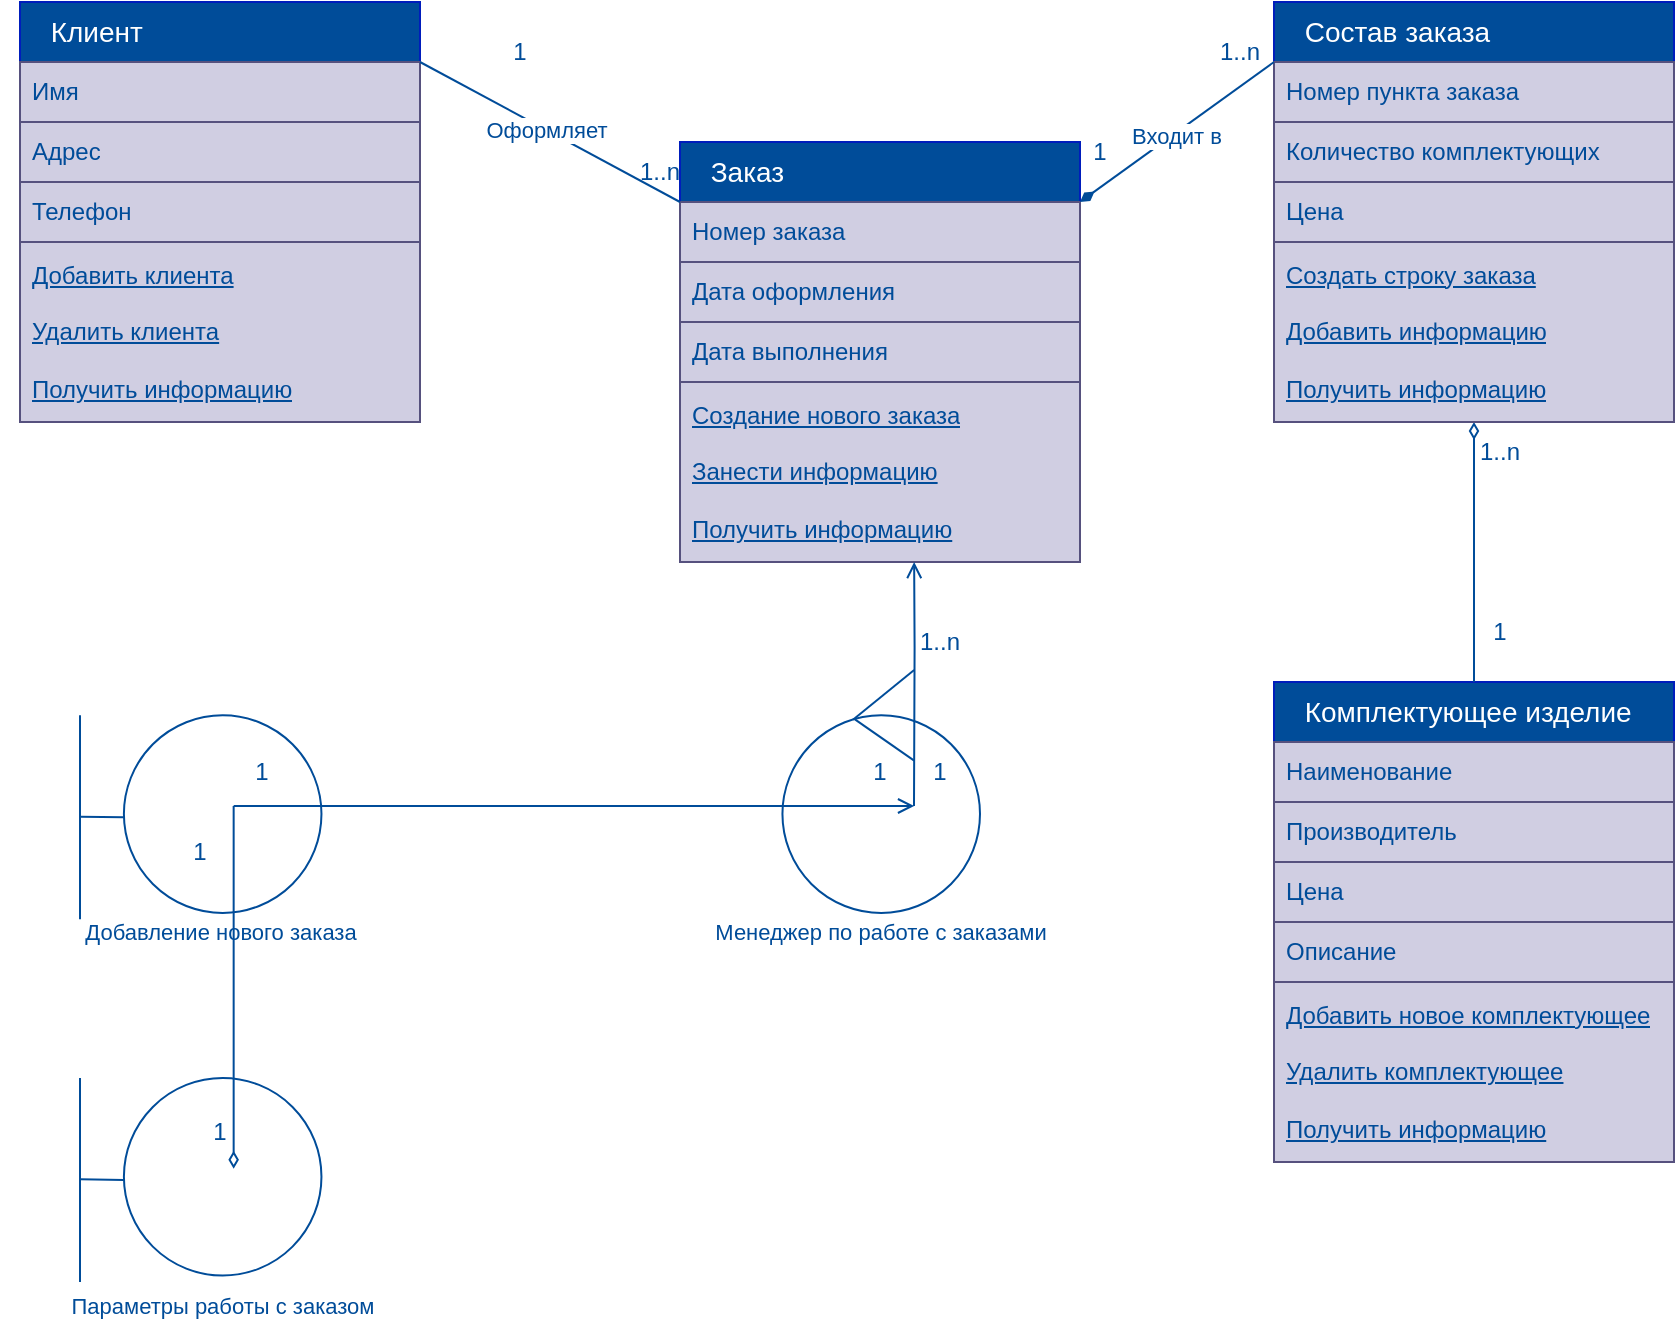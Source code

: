 <mxfile version="24.7.17">
  <diagram name="Страница — 1" id="5SwPczEOXvC55ZujS5_h">
    <mxGraphModel dx="1523" dy="462" grid="1" gridSize="10" guides="1" tooltips="1" connect="1" arrows="1" fold="1" page="1" pageScale="1" pageWidth="827" pageHeight="1169" math="0" shadow="0">
      <root>
        <mxCell id="0" />
        <mxCell id="1" parent="0" />
        <mxCell id="8XaKW5biIzYwm1Ug5PzD-28" value="" style="group" parent="1" vertex="1" connectable="0">
          <mxGeometry x="627" y="370" width="200" height="240" as="geometry" />
        </mxCell>
        <mxCell id="8XaKW5biIzYwm1Ug5PzD-22" value="&amp;nbsp; &amp;nbsp; &lt;font style=&quot;font-size: 14px;&quot;&gt;Комплектующее изделие&lt;/font&gt;" style="swimlane;fontStyle=0;childLayout=stackLayout;horizontal=1;startSize=30;horizontalStack=0;resizeParent=1;resizeParentMax=0;resizeLast=0;collapsible=1;marginBottom=0;whiteSpace=wrap;html=1;fillColor=#004C99;fontColor=#ffffff;strokeColor=#001DBC;align=left;" parent="8XaKW5biIzYwm1Ug5PzD-28" vertex="1">
          <mxGeometry width="200" height="120" as="geometry">
            <mxRectangle x="170" y="60" width="80" height="30" as="alternateBounds" />
          </mxGeometry>
        </mxCell>
        <mxCell id="8XaKW5biIzYwm1Ug5PzD-23" value="&lt;font color=&quot;#004c99&quot;&gt;Наименование&lt;/font&gt;" style="text;strokeColor=#56517e;fillColor=#d0cee2;align=left;verticalAlign=middle;spacingLeft=4;spacingRight=4;overflow=hidden;points=[[0,0.5],[1,0.5]];portConstraint=eastwest;rotatable=0;whiteSpace=wrap;html=1;" parent="8XaKW5biIzYwm1Ug5PzD-22" vertex="1">
          <mxGeometry y="30" width="200" height="30" as="geometry" />
        </mxCell>
        <mxCell id="8XaKW5biIzYwm1Ug5PzD-24" value="&lt;font color=&quot;#004c99&quot;&gt;Производитель&lt;/font&gt;" style="text;strokeColor=#56517e;fillColor=#d0cee2;align=left;verticalAlign=middle;spacingLeft=4;spacingRight=4;overflow=hidden;points=[[0,0.5],[1,0.5]];portConstraint=eastwest;rotatable=0;whiteSpace=wrap;html=1;" parent="8XaKW5biIzYwm1Ug5PzD-22" vertex="1">
          <mxGeometry y="60" width="200" height="30" as="geometry" />
        </mxCell>
        <mxCell id="8XaKW5biIzYwm1Ug5PzD-25" value="&lt;font color=&quot;#004c99&quot;&gt;Цена&lt;/font&gt;" style="text;strokeColor=#56517e;fillColor=#d0cee2;align=left;verticalAlign=middle;spacingLeft=4;spacingRight=4;overflow=hidden;points=[[0,0.5],[1,0.5]];portConstraint=eastwest;rotatable=0;whiteSpace=wrap;html=1;" parent="8XaKW5biIzYwm1Ug5PzD-22" vertex="1">
          <mxGeometry y="90" width="200" height="30" as="geometry" />
        </mxCell>
        <mxCell id="8XaKW5biIzYwm1Ug5PzD-26" value="&lt;font color=&quot;#004c99&quot;&gt;&lt;u&gt;Добавить новое комплектующее&lt;/u&gt;&lt;/font&gt;&lt;br&gt;&lt;div&gt;&lt;br&gt;&lt;/div&gt;&lt;div&gt;&lt;font color=&quot;#004c99&quot;&gt;&lt;u&gt;Удалить комплектующее&lt;/u&gt;&lt;/font&gt;&lt;/div&gt;&lt;div&gt;&lt;u style=&quot;color: rgb(0, 76, 153); background-color: initial;&quot;&gt;&lt;br&gt;&lt;/u&gt;&lt;/div&gt;&lt;div&gt;&lt;u style=&quot;color: rgb(0, 76, 153); background-color: initial;&quot;&gt;Получить информацию&lt;/u&gt;&lt;br&gt;&lt;/div&gt;" style="text;strokeColor=#56517e;fillColor=#d0cee2;align=left;verticalAlign=middle;spacingLeft=4;spacingRight=4;overflow=hidden;points=[[0,0.5],[1,0.5]];portConstraint=eastwest;rotatable=0;whiteSpace=wrap;html=1;" parent="8XaKW5biIzYwm1Ug5PzD-28" vertex="1">
          <mxGeometry y="150" width="200" height="90" as="geometry" />
        </mxCell>
        <mxCell id="8XaKW5biIzYwm1Ug5PzD-27" value="&lt;font color=&quot;#004c99&quot;&gt;Описание&lt;/font&gt;" style="text;strokeColor=#56517e;fillColor=#d0cee2;align=left;verticalAlign=middle;spacingLeft=4;spacingRight=4;overflow=hidden;points=[[0,0.5],[1,0.5]];portConstraint=eastwest;rotatable=0;whiteSpace=wrap;html=1;" parent="8XaKW5biIzYwm1Ug5PzD-28" vertex="1">
          <mxGeometry y="120" width="200" height="30" as="geometry" />
        </mxCell>
        <mxCell id="8XaKW5biIzYwm1Ug5PzD-29" value="" style="group" parent="1" vertex="1" connectable="0">
          <mxGeometry x="330" y="100" width="200" height="210" as="geometry" />
        </mxCell>
        <mxCell id="8XaKW5biIzYwm1Ug5PzD-8" value="&amp;nbsp; &amp;nbsp; &lt;font style=&quot;font-size: 14px;&quot;&gt;Заказ&lt;/font&gt;" style="swimlane;fontStyle=0;childLayout=stackLayout;horizontal=1;startSize=30;horizontalStack=0;resizeParent=1;resizeParentMax=0;resizeLast=0;collapsible=1;marginBottom=0;whiteSpace=wrap;html=1;fillColor=#004C99;fontColor=#ffffff;strokeColor=#001DBC;align=left;" parent="8XaKW5biIzYwm1Ug5PzD-29" vertex="1">
          <mxGeometry width="200" height="120" as="geometry">
            <mxRectangle x="170" y="60" width="80" height="30" as="alternateBounds" />
          </mxGeometry>
        </mxCell>
        <mxCell id="8XaKW5biIzYwm1Ug5PzD-9" value="&lt;font color=&quot;#004c99&quot;&gt;Номер заказа&lt;/font&gt;" style="text;strokeColor=#56517e;fillColor=#d0cee2;align=left;verticalAlign=middle;spacingLeft=4;spacingRight=4;overflow=hidden;points=[[0,0.5],[1,0.5]];portConstraint=eastwest;rotatable=0;whiteSpace=wrap;html=1;" parent="8XaKW5biIzYwm1Ug5PzD-8" vertex="1">
          <mxGeometry y="30" width="200" height="30" as="geometry" />
        </mxCell>
        <mxCell id="8XaKW5biIzYwm1Ug5PzD-10" value="&lt;font color=&quot;#004c99&quot;&gt;Дата оформления&lt;/font&gt;" style="text;strokeColor=#56517e;fillColor=#d0cee2;align=left;verticalAlign=middle;spacingLeft=4;spacingRight=4;overflow=hidden;points=[[0,0.5],[1,0.5]];portConstraint=eastwest;rotatable=0;whiteSpace=wrap;html=1;" parent="8XaKW5biIzYwm1Ug5PzD-8" vertex="1">
          <mxGeometry y="60" width="200" height="30" as="geometry" />
        </mxCell>
        <mxCell id="8XaKW5biIzYwm1Ug5PzD-11" value="&lt;font color=&quot;#004c99&quot;&gt;Дата выполнения&lt;/font&gt;" style="text;strokeColor=#56517e;fillColor=#d0cee2;align=left;verticalAlign=middle;spacingLeft=4;spacingRight=4;overflow=hidden;points=[[0,0.5],[1,0.5]];portConstraint=eastwest;rotatable=0;whiteSpace=wrap;html=1;" parent="8XaKW5biIzYwm1Ug5PzD-8" vertex="1">
          <mxGeometry y="90" width="200" height="30" as="geometry" />
        </mxCell>
        <mxCell id="8XaKW5biIzYwm1Ug5PzD-12" value="&lt;font color=&quot;#004c99&quot;&gt;&lt;u&gt;Создание нового заказа&lt;/u&gt;&lt;/font&gt;&lt;div&gt;&lt;br&gt;&lt;/div&gt;&lt;div&gt;&lt;font color=&quot;#004c99&quot;&gt;&lt;u&gt;Занести информацию&lt;/u&gt;&lt;/font&gt;&lt;/div&gt;&lt;div&gt;&lt;u style=&quot;color: rgb(0, 76, 153); background-color: initial;&quot;&gt;&lt;br&gt;&lt;/u&gt;&lt;/div&gt;&lt;div&gt;&lt;u style=&quot;color: rgb(0, 76, 153); background-color: initial;&quot;&gt;Получить информацию&lt;/u&gt;&lt;br&gt;&lt;/div&gt;" style="text;strokeColor=#56517e;fillColor=#d0cee2;align=left;verticalAlign=middle;spacingLeft=4;spacingRight=4;overflow=hidden;points=[[0,0.5],[1,0.5]];portConstraint=eastwest;rotatable=0;whiteSpace=wrap;html=1;" parent="8XaKW5biIzYwm1Ug5PzD-29" vertex="1">
          <mxGeometry y="120" width="200" height="90" as="geometry" />
        </mxCell>
        <mxCell id="8XaKW5biIzYwm1Ug5PzD-30" style="edgeStyle=orthogonalEdgeStyle;rounded=0;orthogonalLoop=1;jettySize=auto;html=1;exitX=0.5;exitY=0;exitDx=0;exitDy=0;endArrow=diamondThin;endFill=0;fillColor=#b1ddf0;strokeColor=#004C99;entryX=0.5;entryY=1;entryDx=0;entryDy=0;entryPerimeter=0;" parent="1" source="8XaKW5biIzYwm1Ug5PzD-22" target="8XaKW5biIzYwm1Ug5PzD-21" edge="1">
          <mxGeometry relative="1" as="geometry">
            <mxPoint x="720" y="290" as="targetPoint" />
          </mxGeometry>
        </mxCell>
        <mxCell id="8XaKW5biIzYwm1Ug5PzD-31" value="1" style="text;html=1;align=center;verticalAlign=middle;whiteSpace=wrap;rounded=0;fillColor=none;fontColor=#004C99;" parent="1" vertex="1">
          <mxGeometry x="710" y="330" width="60" height="30" as="geometry" />
        </mxCell>
        <mxCell id="8XaKW5biIzYwm1Ug5PzD-32" value="1..n" style="text;html=1;align=center;verticalAlign=middle;whiteSpace=wrap;rounded=0;fillColor=none;fontColor=#004C99;" parent="1" vertex="1">
          <mxGeometry x="710" y="240" width="60" height="30" as="geometry" />
        </mxCell>
        <mxCell id="8XaKW5biIzYwm1Ug5PzD-33" value="" style="group" parent="1" vertex="1" connectable="0">
          <mxGeometry x="627" y="30" width="200" height="210" as="geometry" />
        </mxCell>
        <mxCell id="8XaKW5biIzYwm1Ug5PzD-17" value="&amp;nbsp; &amp;nbsp; &lt;font style=&quot;font-size: 14px;&quot;&gt;Состав заказа&lt;/font&gt;" style="swimlane;fontStyle=0;childLayout=stackLayout;horizontal=1;startSize=30;horizontalStack=0;resizeParent=1;resizeParentMax=0;resizeLast=0;collapsible=1;marginBottom=0;whiteSpace=wrap;html=1;fillColor=#004C99;fontColor=#ffffff;strokeColor=#001DBC;align=left;" parent="8XaKW5biIzYwm1Ug5PzD-33" vertex="1">
          <mxGeometry width="200" height="120" as="geometry">
            <mxRectangle x="170" y="60" width="80" height="30" as="alternateBounds" />
          </mxGeometry>
        </mxCell>
        <mxCell id="8XaKW5biIzYwm1Ug5PzD-18" value="&lt;font color=&quot;#004c99&quot;&gt;Номер пункта заказа&lt;/font&gt;" style="text;strokeColor=#56517e;fillColor=#d0cee2;align=left;verticalAlign=middle;spacingLeft=4;spacingRight=4;overflow=hidden;points=[[0,0.5],[1,0.5]];portConstraint=eastwest;rotatable=0;whiteSpace=wrap;html=1;" parent="8XaKW5biIzYwm1Ug5PzD-17" vertex="1">
          <mxGeometry y="30" width="200" height="30" as="geometry" />
        </mxCell>
        <mxCell id="8XaKW5biIzYwm1Ug5PzD-19" value="&lt;font color=&quot;#004c99&quot;&gt;Количество комплектующих&lt;/font&gt;" style="text;strokeColor=#56517e;fillColor=#d0cee2;align=left;verticalAlign=middle;spacingLeft=4;spacingRight=4;overflow=hidden;points=[[0,0.5],[1,0.5]];portConstraint=eastwest;rotatable=0;whiteSpace=wrap;html=1;" parent="8XaKW5biIzYwm1Ug5PzD-17" vertex="1">
          <mxGeometry y="60" width="200" height="30" as="geometry" />
        </mxCell>
        <mxCell id="8XaKW5biIzYwm1Ug5PzD-20" value="&lt;font color=&quot;#004c99&quot;&gt;Цена&lt;/font&gt;" style="text;strokeColor=#56517e;fillColor=#d0cee2;align=left;verticalAlign=middle;spacingLeft=4;spacingRight=4;overflow=hidden;points=[[0,0.5],[1,0.5]];portConstraint=eastwest;rotatable=0;whiteSpace=wrap;html=1;" parent="8XaKW5biIzYwm1Ug5PzD-17" vertex="1">
          <mxGeometry y="90" width="200" height="30" as="geometry" />
        </mxCell>
        <mxCell id="8XaKW5biIzYwm1Ug5PzD-21" value="&lt;font color=&quot;#004c99&quot;&gt;&lt;u&gt;Создать строку заказа&lt;/u&gt;&lt;/font&gt;&lt;div&gt;&lt;br&gt;&lt;/div&gt;&lt;div&gt;&lt;font color=&quot;#004c99&quot;&gt;&lt;u&gt;Добавить информацию&lt;/u&gt;&lt;/font&gt;&lt;/div&gt;&lt;div&gt;&lt;u style=&quot;color: rgb(0, 76, 153); background-color: initial;&quot;&gt;&lt;br&gt;&lt;/u&gt;&lt;/div&gt;&lt;div&gt;&lt;u style=&quot;color: rgb(0, 76, 153); background-color: initial;&quot;&gt;Получить информацию&lt;/u&gt;&lt;br&gt;&lt;/div&gt;" style="text;strokeColor=#56517e;fillColor=#d0cee2;align=left;verticalAlign=middle;spacingLeft=4;spacingRight=4;overflow=hidden;points=[[0,0.5],[1,0.5]];portConstraint=eastwest;rotatable=0;whiteSpace=wrap;html=1;" parent="8XaKW5biIzYwm1Ug5PzD-33" vertex="1">
          <mxGeometry y="120" width="200" height="90" as="geometry" />
        </mxCell>
        <mxCell id="8XaKW5biIzYwm1Ug5PzD-34" value="" style="group" parent="1" vertex="1" connectable="0">
          <mxGeometry y="30" width="200" height="210" as="geometry" />
        </mxCell>
        <mxCell id="8XaKW5biIzYwm1Ug5PzD-2" value="&amp;nbsp; &amp;nbsp; &lt;font style=&quot;font-size: 14px;&quot;&gt;Клиент&lt;/font&gt;" style="swimlane;fontStyle=0;childLayout=stackLayout;horizontal=1;startSize=30;horizontalStack=0;resizeParent=1;resizeParentMax=0;resizeLast=0;collapsible=1;marginBottom=0;whiteSpace=wrap;html=1;fillColor=#004C99;fontColor=#ffffff;strokeColor=#001DBC;align=left;" parent="8XaKW5biIzYwm1Ug5PzD-34" vertex="1">
          <mxGeometry width="200" height="120" as="geometry">
            <mxRectangle x="170" y="60" width="80" height="30" as="alternateBounds" />
          </mxGeometry>
        </mxCell>
        <mxCell id="8XaKW5biIzYwm1Ug5PzD-3" value="&lt;font color=&quot;#004c99&quot;&gt;Имя&lt;/font&gt;" style="text;strokeColor=#56517e;fillColor=#d0cee2;align=left;verticalAlign=middle;spacingLeft=4;spacingRight=4;overflow=hidden;points=[[0,0.5],[1,0.5]];portConstraint=eastwest;rotatable=0;whiteSpace=wrap;html=1;" parent="8XaKW5biIzYwm1Ug5PzD-2" vertex="1">
          <mxGeometry y="30" width="200" height="30" as="geometry" />
        </mxCell>
        <mxCell id="8XaKW5biIzYwm1Ug5PzD-4" value="&lt;font color=&quot;#004c99&quot;&gt;Адрес&lt;/font&gt;" style="text;strokeColor=#56517e;fillColor=#d0cee2;align=left;verticalAlign=middle;spacingLeft=4;spacingRight=4;overflow=hidden;points=[[0,0.5],[1,0.5]];portConstraint=eastwest;rotatable=0;whiteSpace=wrap;html=1;" parent="8XaKW5biIzYwm1Ug5PzD-2" vertex="1">
          <mxGeometry y="60" width="200" height="30" as="geometry" />
        </mxCell>
        <mxCell id="8XaKW5biIzYwm1Ug5PzD-5" value="&lt;font color=&quot;#004c99&quot;&gt;Телефон&lt;/font&gt;" style="text;strokeColor=#56517e;fillColor=#d0cee2;align=left;verticalAlign=middle;spacingLeft=4;spacingRight=4;overflow=hidden;points=[[0,0.5],[1,0.5]];portConstraint=eastwest;rotatable=0;whiteSpace=wrap;html=1;" parent="8XaKW5biIzYwm1Ug5PzD-2" vertex="1">
          <mxGeometry y="90" width="200" height="30" as="geometry" />
        </mxCell>
        <mxCell id="8XaKW5biIzYwm1Ug5PzD-7" value="&lt;font color=&quot;#004c99&quot;&gt;&lt;u&gt;Добавить клиента&lt;/u&gt;&lt;/font&gt;&lt;div&gt;&lt;br&gt;&lt;/div&gt;&lt;div&gt;&lt;font color=&quot;#004c99&quot;&gt;&lt;u&gt;Удалить клиента&lt;/u&gt;&lt;/font&gt;&lt;/div&gt;&lt;div&gt;&lt;u style=&quot;color: rgb(0, 76, 153); background-color: initial;&quot;&gt;&lt;br&gt;&lt;/u&gt;&lt;/div&gt;&lt;div&gt;&lt;u style=&quot;color: rgb(0, 76, 153); background-color: initial;&quot;&gt;Получить информацию&lt;/u&gt;&lt;br&gt;&lt;/div&gt;" style="text;strokeColor=#56517e;fillColor=#d0cee2;align=left;verticalAlign=middle;spacingLeft=4;spacingRight=4;overflow=hidden;points=[[0,0.5],[1,0.5]];portConstraint=eastwest;rotatable=0;whiteSpace=wrap;html=1;" parent="8XaKW5biIzYwm1Ug5PzD-34" vertex="1">
          <mxGeometry y="120" width="200" height="90" as="geometry" />
        </mxCell>
        <mxCell id="8XaKW5biIzYwm1Ug5PzD-36" value="" style="endArrow=diamondThin;html=1;rounded=0;endFill=1;strokeColor=#004C99;entryX=1;entryY=0.25;entryDx=0;entryDy=0;exitX=0;exitY=0.25;exitDx=0;exitDy=0;" parent="1" source="8XaKW5biIzYwm1Ug5PzD-17" target="8XaKW5biIzYwm1Ug5PzD-8" edge="1">
          <mxGeometry width="50" height="50" relative="1" as="geometry">
            <mxPoint x="570" y="100" as="sourcePoint" />
            <mxPoint x="610" y="110" as="targetPoint" />
          </mxGeometry>
        </mxCell>
        <mxCell id="8XaKW5biIzYwm1Ug5PzD-41" value="Входит в" style="edgeLabel;html=1;align=center;verticalAlign=middle;resizable=0;points=[];fontColor=#004C99;" parent="8XaKW5biIzYwm1Ug5PzD-36" vertex="1" connectable="0">
          <mxGeometry x="0.047" relative="1" as="geometry">
            <mxPoint x="1" as="offset" />
          </mxGeometry>
        </mxCell>
        <mxCell id="8XaKW5biIzYwm1Ug5PzD-38" value="1" style="text;html=1;align=center;verticalAlign=middle;whiteSpace=wrap;rounded=0;fillColor=none;fontColor=#004C99;" parent="1" vertex="1">
          <mxGeometry x="510" y="90" width="60" height="30" as="geometry" />
        </mxCell>
        <mxCell id="8XaKW5biIzYwm1Ug5PzD-42" value="1..n" style="text;html=1;align=center;verticalAlign=middle;whiteSpace=wrap;rounded=0;fillColor=none;fontColor=#004C99;" parent="1" vertex="1">
          <mxGeometry x="580" y="40" width="60" height="30" as="geometry" />
        </mxCell>
        <mxCell id="8XaKW5biIzYwm1Ug5PzD-43" value="" style="endArrow=none;html=1;rounded=0;endFill=0;strokeColor=#004C99;entryX=1;entryY=0.25;entryDx=0;entryDy=0;exitX=0;exitY=0.25;exitDx=0;exitDy=0;" parent="1" source="8XaKW5biIzYwm1Ug5PzD-8" target="8XaKW5biIzYwm1Ug5PzD-2" edge="1">
          <mxGeometry width="50" height="50" relative="1" as="geometry">
            <mxPoint x="367" y="20" as="sourcePoint" />
            <mxPoint x="270" y="90" as="targetPoint" />
          </mxGeometry>
        </mxCell>
        <mxCell id="8XaKW5biIzYwm1Ug5PzD-44" value="Оформляет" style="edgeLabel;html=1;align=center;verticalAlign=middle;resizable=0;points=[];fontColor=#004C99;" parent="8XaKW5biIzYwm1Ug5PzD-43" vertex="1" connectable="0">
          <mxGeometry x="0.047" relative="1" as="geometry">
            <mxPoint x="1" as="offset" />
          </mxGeometry>
        </mxCell>
        <mxCell id="8XaKW5biIzYwm1Ug5PzD-45" value="1" style="text;html=1;align=center;verticalAlign=middle;whiteSpace=wrap;rounded=0;fillColor=none;fontColor=#004C99;" parent="1" vertex="1">
          <mxGeometry x="220" y="40" width="60" height="30" as="geometry" />
        </mxCell>
        <mxCell id="8XaKW5biIzYwm1Ug5PzD-46" value="1..n" style="text;html=1;align=center;verticalAlign=middle;whiteSpace=wrap;rounded=0;fillColor=none;fontColor=#004C99;" parent="1" vertex="1">
          <mxGeometry x="290" y="100" width="60" height="30" as="geometry" />
        </mxCell>
        <mxCell id="Ki1ZgbItb7ZT2UMGzOWh-1" value="" style="ellipse;whiteSpace=wrap;html=1;aspect=fixed;fillColor=none;strokeColor=#004C99;movable=0;resizable=0;rotatable=0;deletable=0;editable=0;locked=1;connectable=0;" parent="1" vertex="1">
          <mxGeometry x="381.22" y="386.667" width="98.78" height="98.78" as="geometry" />
        </mxCell>
        <mxCell id="Ki1ZgbItb7ZT2UMGzOWh-3" value="" style="endArrow=open;html=1;rounded=0;entryX=0.569;entryY=1.025;entryDx=0;entryDy=0;entryPerimeter=0;endFill=0;strokeColor=#004C99;" parent="1" edge="1">
          <mxGeometry width="50" height="50" relative="1" as="geometry">
            <mxPoint x="447" y="432" as="sourcePoint" />
            <mxPoint x="447.073" y="310" as="targetPoint" />
            <Array as="points">
              <mxPoint x="447.293" y="352.783" />
            </Array>
          </mxGeometry>
        </mxCell>
        <mxCell id="uqoiniOSmbgr6Ab_9YfZ-2" value="" style="endArrow=none;html=1;rounded=0;strokeColor=#004C99;exitX=0.357;exitY=0.022;exitDx=0;exitDy=0;exitPerimeter=0;" edge="1" parent="1" source="Ki1ZgbItb7ZT2UMGzOWh-1">
          <mxGeometry width="50" height="50" relative="1" as="geometry">
            <mxPoint x="419.634" y="386.667" as="sourcePoint" />
            <mxPoint x="447.073" y="364" as="targetPoint" />
          </mxGeometry>
        </mxCell>
        <mxCell id="uqoiniOSmbgr6Ab_9YfZ-3" value="" style="endArrow=none;html=1;rounded=0;strokeColor=#004C99;exitX=0.365;exitY=0.019;exitDx=0;exitDy=0;exitPerimeter=0;" edge="1" parent="1" source="Ki1ZgbItb7ZT2UMGzOWh-1">
          <mxGeometry width="50" height="50" relative="1" as="geometry">
            <mxPoint x="410.64" y="411.462" as="sourcePoint" />
            <mxPoint x="447.073" y="409.333" as="targetPoint" />
          </mxGeometry>
        </mxCell>
        <mxCell id="uqoiniOSmbgr6Ab_9YfZ-4" value="" style="ellipse;whiteSpace=wrap;html=1;aspect=fixed;fillColor=none;strokeColor=#004C99;movable=1;resizable=1;rotatable=1;deletable=1;editable=1;locked=0;connectable=1;" vertex="1" parent="1">
          <mxGeometry x="51.951" y="386.667" width="98.78" height="98.78" as="geometry" />
        </mxCell>
        <mxCell id="uqoiniOSmbgr6Ab_9YfZ-5" value="" style="endArrow=open;html=1;rounded=0;endFill=0;strokeColor=#004C99;" edge="1" parent="1">
          <mxGeometry width="50" height="50" relative="1" as="geometry">
            <mxPoint x="106.829" y="432" as="sourcePoint" />
            <mxPoint x="447.073" y="432" as="targetPoint" />
          </mxGeometry>
        </mxCell>
        <mxCell id="uqoiniOSmbgr6Ab_9YfZ-6" value="" style="ellipse;whiteSpace=wrap;html=1;aspect=fixed;fillColor=none;strokeColor=#004C99;movable=1;resizable=1;rotatable=1;deletable=1;editable=1;locked=0;connectable=1;" vertex="1" parent="1">
          <mxGeometry x="51.951" y="568" width="98.78" height="98.78" as="geometry" />
        </mxCell>
        <mxCell id="uqoiniOSmbgr6Ab_9YfZ-8" value="" style="endArrow=diamondThin;html=1;rounded=0;endFill=0;strokeColor=#004C99;" edge="1" parent="1">
          <mxGeometry width="50" height="50" relative="1" as="geometry">
            <mxPoint x="106.829" y="432" as="sourcePoint" />
            <mxPoint x="106.829" y="613.333" as="targetPoint" />
          </mxGeometry>
        </mxCell>
        <mxCell id="uqoiniOSmbgr6Ab_9YfZ-11" value="" style="group" vertex="1" connectable="0" parent="1">
          <mxGeometry x="30" y="568" width="21.951" height="102" as="geometry" />
        </mxCell>
        <mxCell id="uqoiniOSmbgr6Ab_9YfZ-9" value="" style="endArrow=none;html=1;rounded=0;strokeColor=#004C99;" edge="1" parent="uqoiniOSmbgr6Ab_9YfZ-11">
          <mxGeometry width="50" height="50" relative="1" as="geometry">
            <mxPoint y="102" as="sourcePoint" />
            <mxPoint as="targetPoint" />
          </mxGeometry>
        </mxCell>
        <mxCell id="uqoiniOSmbgr6Ab_9YfZ-10" value="" style="endArrow=none;html=1;rounded=0;strokeColor=#004C99;" edge="1" parent="uqoiniOSmbgr6Ab_9YfZ-11">
          <mxGeometry width="50" height="50" relative="1" as="geometry">
            <mxPoint y="50.671" as="sourcePoint" />
            <mxPoint x="21.951" y="51" as="targetPoint" />
          </mxGeometry>
        </mxCell>
        <mxCell id="uqoiniOSmbgr6Ab_9YfZ-12" value="" style="group" vertex="1" connectable="0" parent="1">
          <mxGeometry x="30" y="386.667" width="21.951" height="102" as="geometry" />
        </mxCell>
        <mxCell id="uqoiniOSmbgr6Ab_9YfZ-13" value="" style="endArrow=none;html=1;rounded=0;strokeColor=#004C99;" edge="1" parent="uqoiniOSmbgr6Ab_9YfZ-12">
          <mxGeometry width="50" height="50" relative="1" as="geometry">
            <mxPoint y="102" as="sourcePoint" />
            <mxPoint as="targetPoint" />
          </mxGeometry>
        </mxCell>
        <mxCell id="uqoiniOSmbgr6Ab_9YfZ-14" value="" style="endArrow=none;html=1;rounded=0;strokeColor=#004C99;" edge="1" parent="uqoiniOSmbgr6Ab_9YfZ-12">
          <mxGeometry width="50" height="50" relative="1" as="geometry">
            <mxPoint y="50.671" as="sourcePoint" />
            <mxPoint x="21.951" y="51" as="targetPoint" />
          </mxGeometry>
        </mxCell>
        <mxCell id="uqoiniOSmbgr6Ab_9YfZ-18" value="&lt;font color=&quot;#004c99&quot; style=&quot;font-size: 11px;&quot;&gt;Менеджер по работе с заказами&lt;/font&gt;" style="text;html=1;align=center;verticalAlign=middle;whiteSpace=wrap;rounded=0;" vertex="1" parent="1">
          <mxGeometry x="321.11" y="480" width="219" height="30" as="geometry" />
        </mxCell>
        <mxCell id="uqoiniOSmbgr6Ab_9YfZ-20" value="&lt;font color=&quot;#004c99&quot;&gt;&lt;span style=&quot;font-size: 11px;&quot;&gt;Добавление нового заказа&lt;/span&gt;&lt;/font&gt;" style="text;html=1;align=center;verticalAlign=middle;whiteSpace=wrap;rounded=0;" vertex="1" parent="1">
          <mxGeometry x="-9.5" y="480" width="219" height="30" as="geometry" />
        </mxCell>
        <mxCell id="uqoiniOSmbgr6Ab_9YfZ-22" value="&lt;font color=&quot;#004c99&quot;&gt;&lt;span style=&quot;font-size: 11px;&quot;&gt;Параметры работы с заказом&lt;/span&gt;&lt;/font&gt;" style="text;html=1;align=center;verticalAlign=middle;whiteSpace=wrap;rounded=0;" vertex="1" parent="1">
          <mxGeometry x="-8.16" y="666.78" width="219" height="30" as="geometry" />
        </mxCell>
        <mxCell id="uqoiniOSmbgr6Ab_9YfZ-23" value="1" style="text;html=1;align=center;verticalAlign=middle;whiteSpace=wrap;rounded=0;fillColor=none;fontColor=#004C99;" vertex="1" parent="1">
          <mxGeometry x="90.73" y="400" width="60" height="30" as="geometry" />
        </mxCell>
        <mxCell id="uqoiniOSmbgr6Ab_9YfZ-24" value="1" style="text;html=1;align=center;verticalAlign=middle;whiteSpace=wrap;rounded=0;fillColor=none;fontColor=#004C99;" vertex="1" parent="1">
          <mxGeometry x="60" y="440" width="60" height="30" as="geometry" />
        </mxCell>
        <mxCell id="uqoiniOSmbgr6Ab_9YfZ-25" value="1" style="text;html=1;align=center;verticalAlign=middle;whiteSpace=wrap;rounded=0;fillColor=none;fontColor=#004C99;" vertex="1" parent="1">
          <mxGeometry x="70" y="580" width="60" height="30" as="geometry" />
        </mxCell>
        <mxCell id="uqoiniOSmbgr6Ab_9YfZ-26" value="1" style="text;html=1;align=center;verticalAlign=middle;whiteSpace=wrap;rounded=0;fillColor=none;fontColor=#004C99;" vertex="1" parent="1">
          <mxGeometry x="430" y="400" width="60" height="30" as="geometry" />
        </mxCell>
        <mxCell id="uqoiniOSmbgr6Ab_9YfZ-27" value="1" style="text;html=1;align=center;verticalAlign=middle;whiteSpace=wrap;rounded=0;fillColor=none;fontColor=#004C99;movable=0;resizable=0;rotatable=0;deletable=0;editable=0;locked=1;connectable=0;" vertex="1" parent="1">
          <mxGeometry x="400" y="400" width="60" height="30" as="geometry" />
        </mxCell>
        <mxCell id="uqoiniOSmbgr6Ab_9YfZ-28" value="1..n" style="text;html=1;align=center;verticalAlign=middle;whiteSpace=wrap;rounded=0;fillColor=none;fontColor=#004C99;" vertex="1" parent="1">
          <mxGeometry x="430" y="340" width="60" height="20" as="geometry" />
        </mxCell>
      </root>
    </mxGraphModel>
  </diagram>
</mxfile>
